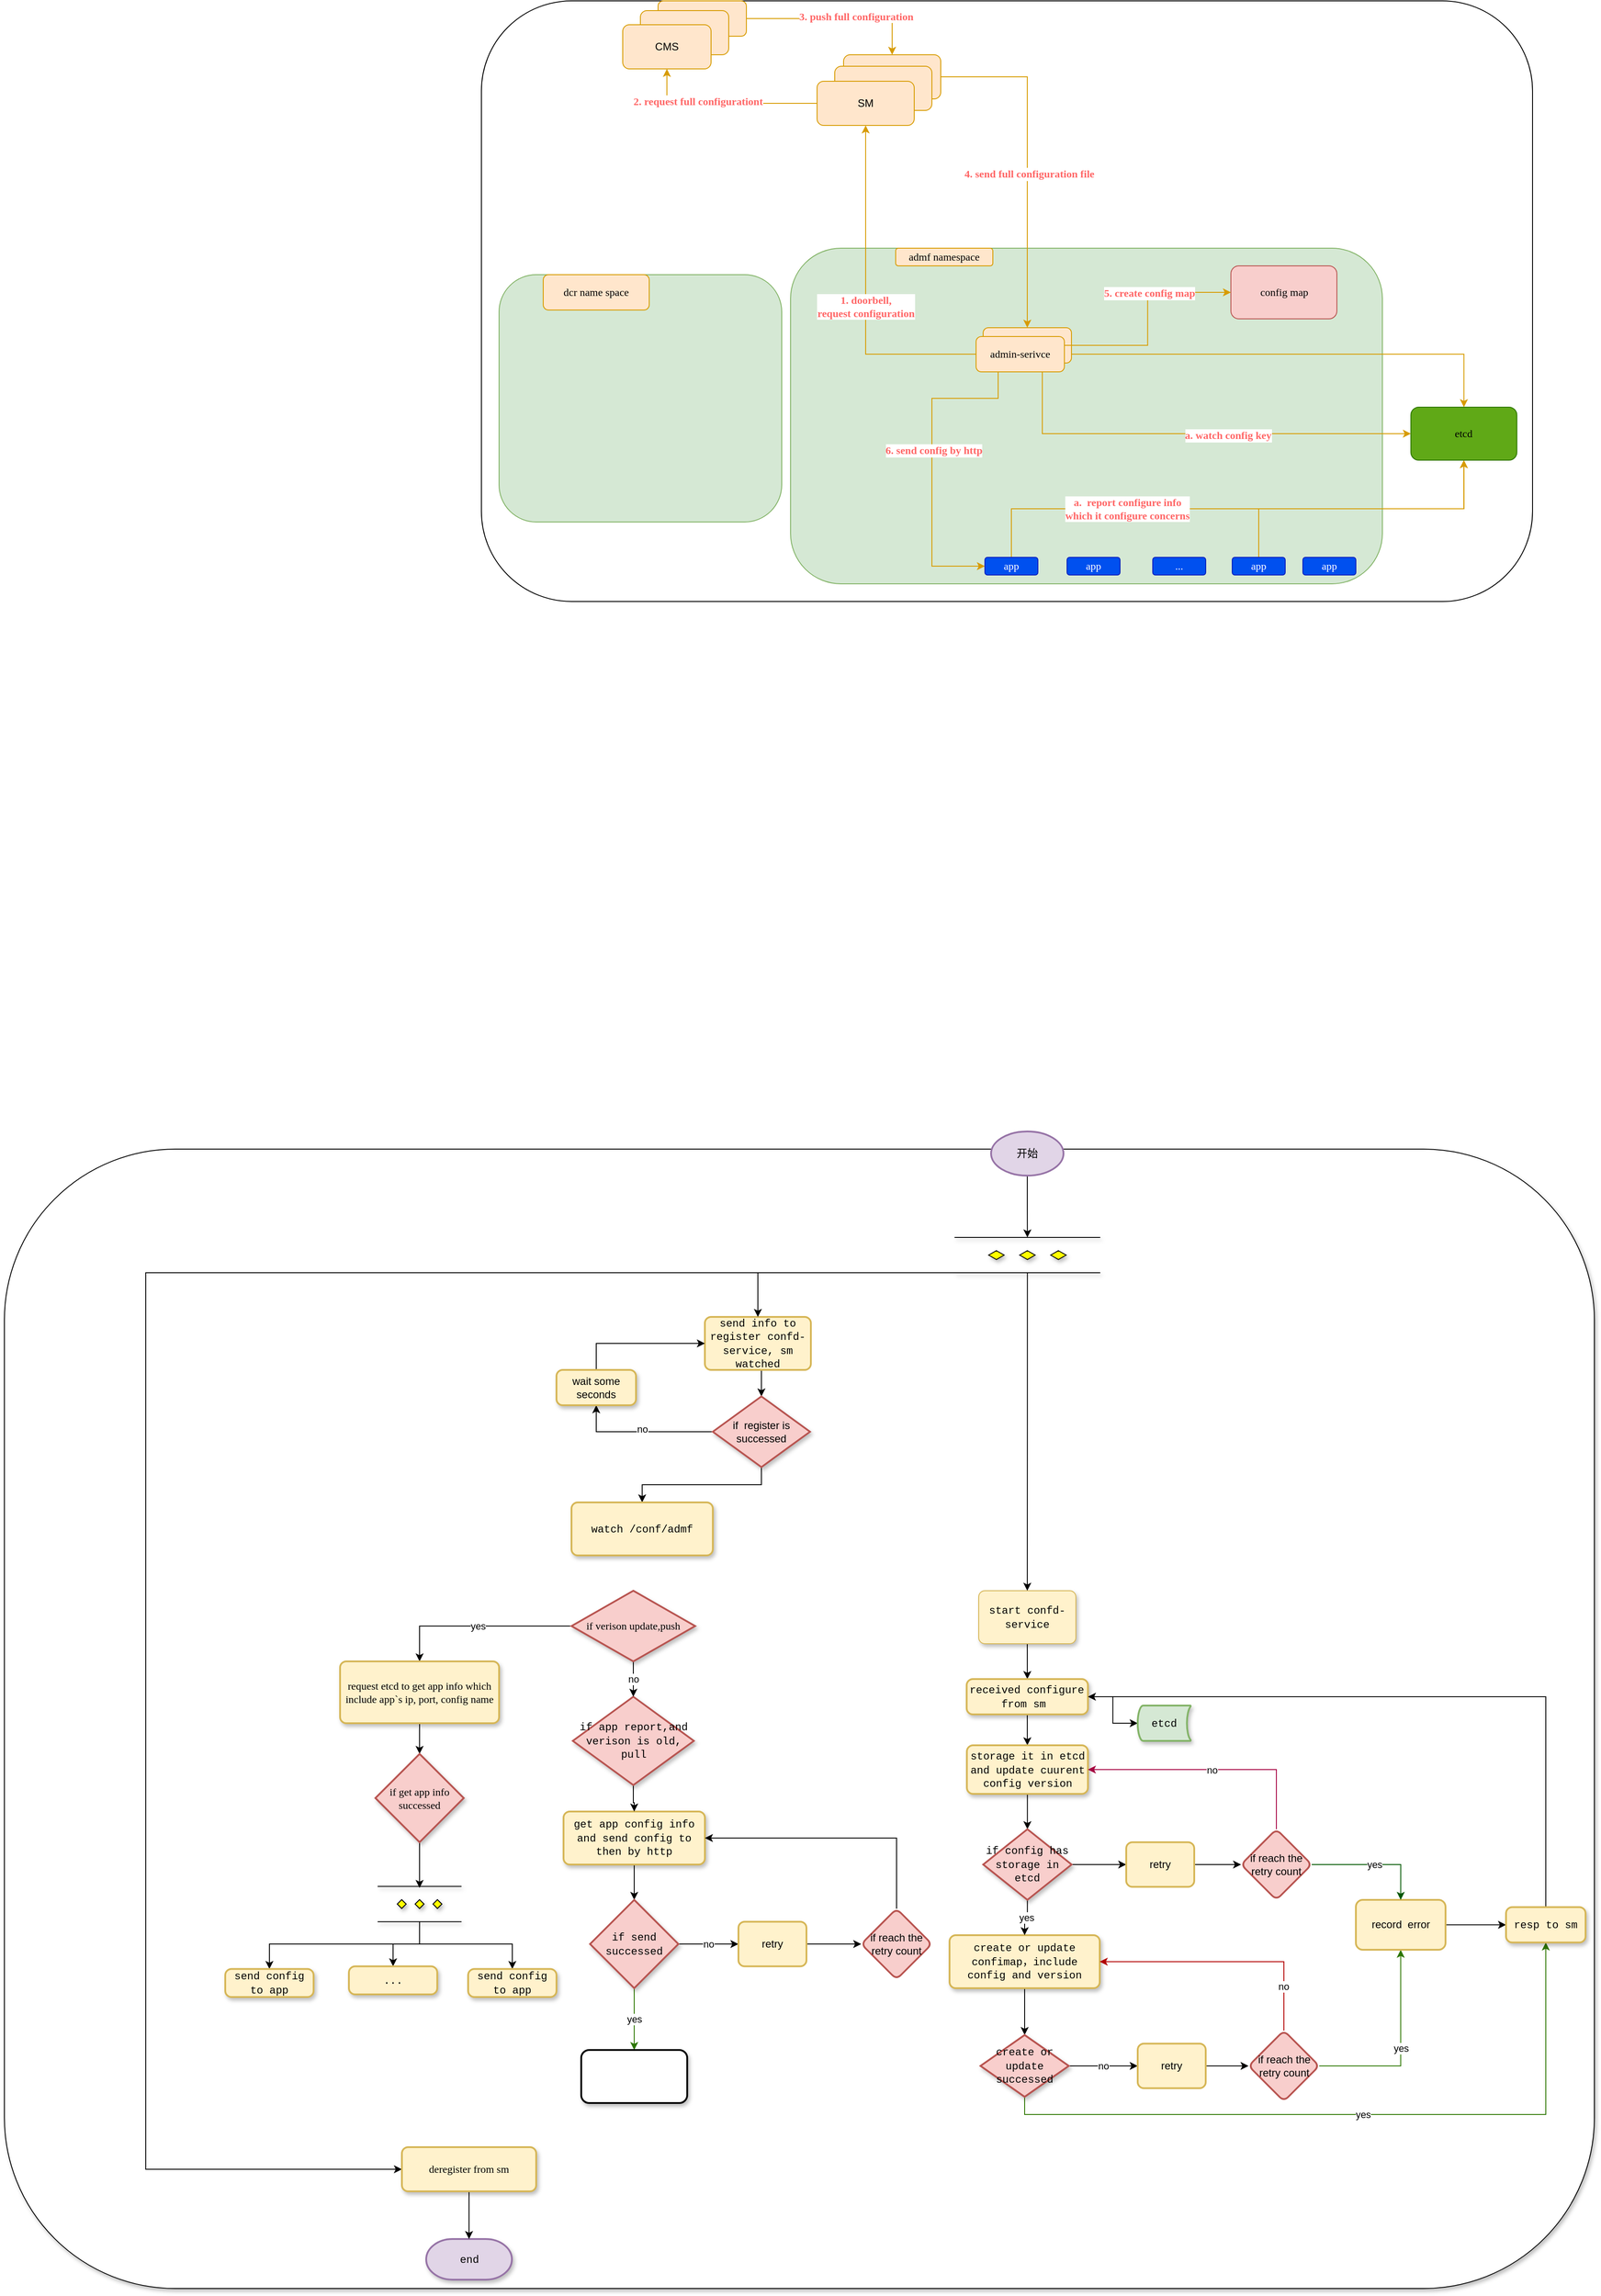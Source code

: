 <mxfile version="13.6.8" type="github">
  <diagram name="Page-1" id="c7558073-3199-34d8-9f00-42111426c3f3">
    <mxGraphModel dx="2248" dy="796" grid="1" gridSize="10" guides="1" tooltips="1" connect="1" arrows="1" fold="1" page="1" pageScale="1" pageWidth="826" pageHeight="1169" background="#ffffff" math="0" shadow="0">
      <root>
        <mxCell id="0" />
        <mxCell id="1" parent="0" />
        <mxCell id="0-pLEKq_0bN04IY5f0WU-118" value="" style="rounded=1;whiteSpace=wrap;html=1;shadow=1;glass=0;sketch=0;strokeWidth=1;gradientColor=none;" vertex="1" parent="1">
          <mxGeometry x="-820" y="1340" width="1800" height="1290" as="geometry" />
        </mxCell>
        <mxCell id="HupRL2JJk7iXibLmgQH6-124" value="" style="rounded=1;whiteSpace=wrap;html=1;fontColor=#000000;" parent="1" vertex="1">
          <mxGeometry x="-280" y="40" width="1190" height="680" as="geometry" />
        </mxCell>
        <mxCell id="HupRL2JJk7iXibLmgQH6-99" value="SM" style="rounded=1;whiteSpace=wrap;html=1;fillColor=#ffe6cc;strokeColor=#d79b00;" parent="1" vertex="1">
          <mxGeometry x="130" y="101" width="110" height="50" as="geometry" />
        </mxCell>
        <mxCell id="HupRL2JJk7iXibLmgQH6-126" style="edgeStyle=orthogonalEdgeStyle;rounded=0;orthogonalLoop=1;jettySize=auto;html=1;exitX=1;exitY=0.5;exitDx=0;exitDy=0;fontColor=#000000;fillColor=#ffe6cc;strokeColor=#d79b00;" parent="1" source="HupRL2JJk7iXibLmgQH6-100" target="HupRL2JJk7iXibLmgQH6-99" edge="1">
          <mxGeometry relative="1" as="geometry" />
        </mxCell>
        <mxCell id="HupRL2JJk7iXibLmgQH6-128" value="&lt;font face=&quot;Lucida Console&quot; color=&quot;#ff6666&quot; style=&quot;font-size: 12px&quot;&gt;&lt;b&gt;3. push full configuration&lt;/b&gt;&lt;/font&gt;" style="edgeLabel;html=1;align=center;verticalAlign=middle;resizable=0;points=[];fontColor=#000000;fontSize=13;" parent="HupRL2JJk7iXibLmgQH6-126" vertex="1" connectable="0">
          <mxGeometry x="0.204" y="3" relative="1" as="geometry">
            <mxPoint as="offset" />
          </mxGeometry>
        </mxCell>
        <mxCell id="HupRL2JJk7iXibLmgQH6-100" value="cms" style="rounded=1;whiteSpace=wrap;html=1;fillColor=#ffe6cc;strokeColor=#d79b00;" parent="1" vertex="1">
          <mxGeometry x="-80" y="40" width="100" height="40" as="geometry" />
        </mxCell>
        <mxCell id="HupRL2JJk7iXibLmgQH6-101" value="" style="rounded=1;whiteSpace=wrap;html=1;fillColor=#ffe6cc;strokeColor=#d79b00;" parent="1" vertex="1">
          <mxGeometry x="-100" y="51" width="100" height="50" as="geometry" />
        </mxCell>
        <mxCell id="HupRL2JJk7iXibLmgQH6-102" value="CMS" style="rounded=1;whiteSpace=wrap;html=1;fillColor=#ffe6cc;strokeColor=#d79b00;" parent="1" vertex="1">
          <mxGeometry x="-120" y="67" width="100" height="50" as="geometry" />
        </mxCell>
        <mxCell id="HupRL2JJk7iXibLmgQH6-103" value="" style="rounded=1;whiteSpace=wrap;html=1;fillColor=#d5e8d4;strokeColor=#82b366;" parent="1" vertex="1">
          <mxGeometry x="70" y="320" width="670" height="380" as="geometry" />
        </mxCell>
        <mxCell id="HupRL2JJk7iXibLmgQH6-104" value="" style="rounded=1;whiteSpace=wrap;html=1;fillColor=#d5e8d4;strokeColor=#82b366;" parent="1" vertex="1">
          <mxGeometry x="-260" y="350" width="320" height="280" as="geometry" />
        </mxCell>
        <mxCell id="HupRL2JJk7iXibLmgQH6-105" value="&lt;font face=&quot;Lucida Console&quot;&gt;dcr name space&lt;/font&gt;" style="rounded=1;whiteSpace=wrap;html=1;fillColor=#ffe6cc;strokeColor=#d79b00;" parent="1" vertex="1">
          <mxGeometry x="-210" y="350" width="120" height="40" as="geometry" />
        </mxCell>
        <mxCell id="HupRL2JJk7iXibLmgQH6-106" value="&lt;font face=&quot;Lucida Console&quot;&gt;admf namespace&lt;/font&gt;" style="rounded=1;whiteSpace=wrap;html=1;fillColor=#ffe6cc;strokeColor=#d79b00;" parent="1" vertex="1">
          <mxGeometry x="189" y="320" width="110" height="20" as="geometry" />
        </mxCell>
        <mxCell id="HupRL2JJk7iXibLmgQH6-137" style="edgeStyle=orthogonalEdgeStyle;rounded=0;orthogonalLoop=1;jettySize=auto;html=1;exitX=1;exitY=0.75;exitDx=0;exitDy=0;fontColor=#000000;fillColor=#ffe6cc;strokeColor=#d79b00;" parent="1" source="HupRL2JJk7iXibLmgQH6-107" target="HupRL2JJk7iXibLmgQH6-121" edge="1">
          <mxGeometry relative="1" as="geometry" />
        </mxCell>
        <mxCell id="HupRL2JJk7iXibLmgQH6-107" value="" style="rounded=1;whiteSpace=wrap;html=1;fillColor=#ffe6cc;strokeColor=#d79b00;" parent="1" vertex="1">
          <mxGeometry x="288.01" y="410" width="100" height="40" as="geometry" />
        </mxCell>
        <mxCell id="HupRL2JJk7iXibLmgQH6-122" style="edgeStyle=orthogonalEdgeStyle;rounded=0;orthogonalLoop=1;jettySize=auto;html=1;exitX=0;exitY=0.5;exitDx=0;exitDy=0;entryX=0.5;entryY=1;entryDx=0;entryDy=0;fontColor=#000000;fillColor=#ffe6cc;strokeColor=#d79b00;" parent="1" source="HupRL2JJk7iXibLmgQH6-109" target="HupRL2JJk7iXibLmgQH6-111" edge="1">
          <mxGeometry relative="1" as="geometry" />
        </mxCell>
        <mxCell id="HupRL2JJk7iXibLmgQH6-123" value="&lt;font face=&quot;Lucida Console&quot; color=&quot;#ff6666&quot; style=&quot;font-size: 12px&quot;&gt;&lt;b&gt;1. doorbell, &lt;br&gt;request configuration&lt;/b&gt;&lt;/font&gt;" style="edgeLabel;html=1;align=center;verticalAlign=middle;resizable=0;points=[];fontColor=#000000;" parent="HupRL2JJk7iXibLmgQH6-122" vertex="1" connectable="0">
          <mxGeometry x="-0.105" y="-7" relative="1" as="geometry">
            <mxPoint x="-7" y="-7" as="offset" />
          </mxGeometry>
        </mxCell>
        <mxCell id="HupRL2JJk7iXibLmgQH6-141" style="edgeStyle=orthogonalEdgeStyle;rounded=0;orthogonalLoop=1;jettySize=auto;html=1;exitX=0.25;exitY=1;exitDx=0;exitDy=0;entryX=0;entryY=0.5;entryDx=0;entryDy=0;fontColor=#000000;fillColor=#ffe6cc;strokeColor=#d79b00;" parent="1" source="HupRL2JJk7iXibLmgQH6-109" target="HupRL2JJk7iXibLmgQH6-113" edge="1">
          <mxGeometry relative="1" as="geometry">
            <Array as="points">
              <mxPoint x="305" y="490" />
              <mxPoint x="230" y="490" />
              <mxPoint x="230" y="680" />
            </Array>
          </mxGeometry>
        </mxCell>
        <mxCell id="HupRL2JJk7iXibLmgQH6-142" value="&lt;font color=&quot;#ff6666&quot; face=&quot;Lucida Console&quot; style=&quot;font-size: 12px&quot;&gt;&lt;b&gt;6. send config by http&lt;/b&gt;&lt;/font&gt;" style="edgeLabel;html=1;align=center;verticalAlign=middle;resizable=0;points=[];fontColor=#000000;" parent="HupRL2JJk7iXibLmgQH6-141" vertex="1" connectable="0">
          <mxGeometry x="-0.077" y="2" relative="1" as="geometry">
            <mxPoint as="offset" />
          </mxGeometry>
        </mxCell>
        <mxCell id="HupRL2JJk7iXibLmgQH6-143" style="edgeStyle=orthogonalEdgeStyle;rounded=0;orthogonalLoop=1;jettySize=auto;html=1;exitX=0.75;exitY=1;exitDx=0;exitDy=0;entryX=0;entryY=0.5;entryDx=0;entryDy=0;fontColor=#000000;fillColor=#ffe6cc;strokeColor=#d79b00;" parent="1" source="HupRL2JJk7iXibLmgQH6-109" target="HupRL2JJk7iXibLmgQH6-121" edge="1">
          <mxGeometry relative="1" as="geometry" />
        </mxCell>
        <mxCell id="HupRL2JJk7iXibLmgQH6-144" value="&lt;span style=&quot;color: rgb(255 , 102 , 102) ; font-family: &amp;#34;lucida console&amp;#34;&quot;&gt;&lt;b&gt;&lt;font style=&quot;font-size: 12px&quot;&gt;a. watch config key&lt;/font&gt;&lt;/b&gt;&lt;/span&gt;" style="edgeLabel;html=1;align=center;verticalAlign=middle;resizable=0;points=[];fontColor=#000000;" parent="HupRL2JJk7iXibLmgQH6-143" vertex="1" connectable="0">
          <mxGeometry x="0.148" y="-2" relative="1" as="geometry">
            <mxPoint as="offset" />
          </mxGeometry>
        </mxCell>
        <mxCell id="HupRL2JJk7iXibLmgQH6-109" value="&lt;font face=&quot;Lucida Console&quot;&gt;admin-serivce&lt;/font&gt;" style="rounded=1;whiteSpace=wrap;html=1;fillColor=#ffe6cc;strokeColor=#d79b00;" parent="1" vertex="1">
          <mxGeometry x="280" y="420" width="100" height="40" as="geometry" />
        </mxCell>
        <mxCell id="HupRL2JJk7iXibLmgQH6-110" value="SM" style="rounded=1;whiteSpace=wrap;html=1;fillColor=#ffe6cc;strokeColor=#d79b00;" parent="1" vertex="1">
          <mxGeometry x="120" y="114" width="110" height="50" as="geometry" />
        </mxCell>
        <mxCell id="HupRL2JJk7iXibLmgQH6-125" style="edgeStyle=orthogonalEdgeStyle;rounded=0;orthogonalLoop=1;jettySize=auto;html=1;exitX=0;exitY=0.5;exitDx=0;exitDy=0;fontColor=#000000;fillColor=#ffe6cc;strokeColor=#d79b00;" parent="1" source="HupRL2JJk7iXibLmgQH6-111" target="HupRL2JJk7iXibLmgQH6-102" edge="1">
          <mxGeometry relative="1" as="geometry" />
        </mxCell>
        <mxCell id="HupRL2JJk7iXibLmgQH6-127" value="&lt;font face=&quot;Lucida Console&quot; color=&quot;#ff6666&quot; style=&quot;font-size: 12px&quot;&gt;&lt;b&gt;2. request full configurationt&lt;/b&gt;&lt;/font&gt;" style="edgeLabel;html=1;align=center;verticalAlign=middle;resizable=0;points=[];fontColor=#000000;" parent="HupRL2JJk7iXibLmgQH6-125" vertex="1" connectable="0">
          <mxGeometry x="0.292" y="-2" relative="1" as="geometry">
            <mxPoint as="offset" />
          </mxGeometry>
        </mxCell>
        <mxCell id="HupRL2JJk7iXibLmgQH6-111" value="SM" style="rounded=1;whiteSpace=wrap;html=1;fillColor=#ffe6cc;strokeColor=#d79b00;" parent="1" vertex="1">
          <mxGeometry x="100" y="131" width="110" height="50" as="geometry" />
        </mxCell>
        <mxCell id="HupRL2JJk7iXibLmgQH6-112" value="&lt;font face=&quot;Lucida Console&quot;&gt;config map&lt;/font&gt;" style="rounded=1;whiteSpace=wrap;html=1;fillColor=#f8cecc;strokeColor=#b85450;" parent="1" vertex="1">
          <mxGeometry x="568.5" y="340" width="120" height="60" as="geometry" />
        </mxCell>
        <mxCell id="HupRL2JJk7iXibLmgQH6-131" style="edgeStyle=orthogonalEdgeStyle;rounded=0;orthogonalLoop=1;jettySize=auto;html=1;exitX=0.5;exitY=0;exitDx=0;exitDy=0;entryX=0.5;entryY=1;entryDx=0;entryDy=0;fontColor=#000000;fillColor=#ffe6cc;strokeColor=#d79b00;" parent="1" source="HupRL2JJk7iXibLmgQH6-113" target="HupRL2JJk7iXibLmgQH6-121" edge="1">
          <mxGeometry relative="1" as="geometry" />
        </mxCell>
        <mxCell id="HupRL2JJk7iXibLmgQH6-132" value="&lt;font face=&quot;Lucida Console&quot; color=&quot;#ff6666&quot; style=&quot;font-size: 12px&quot;&gt;&lt;b&gt;a.&amp;nbsp; report configure info &lt;br&gt;which it configure concerns&lt;/b&gt;&lt;/font&gt;" style="edgeLabel;html=1;align=center;verticalAlign=middle;resizable=0;points=[];fontColor=#000000;" parent="HupRL2JJk7iXibLmgQH6-131" vertex="1" connectable="0">
          <mxGeometry x="-0.515" y="-35" relative="1" as="geometry">
            <mxPoint x="35" y="-35" as="offset" />
          </mxGeometry>
        </mxCell>
        <mxCell id="HupRL2JJk7iXibLmgQH6-113" value="&lt;font face=&quot;Lucida Console&quot;&gt;app&lt;/font&gt;" style="rounded=1;whiteSpace=wrap;html=1;fillColor=#0050ef;strokeColor=#001DBC;fontColor=#ffffff;" parent="1" vertex="1">
          <mxGeometry x="290" y="670" width="60" height="20" as="geometry" />
        </mxCell>
        <mxCell id="HupRL2JJk7iXibLmgQH6-114" value="&lt;font face=&quot;Lucida Console&quot;&gt;app&lt;/font&gt;" style="rounded=1;whiteSpace=wrap;html=1;fillColor=#0050ef;strokeColor=#001DBC;fontColor=#ffffff;" parent="1" vertex="1">
          <mxGeometry x="383" y="670" width="60" height="20" as="geometry" />
        </mxCell>
        <mxCell id="HupRL2JJk7iXibLmgQH6-133" style="edgeStyle=orthogonalEdgeStyle;rounded=0;orthogonalLoop=1;jettySize=auto;html=1;exitX=0.5;exitY=0;exitDx=0;exitDy=0;entryX=0.5;entryY=1;entryDx=0;entryDy=0;fontColor=#000000;fillColor=#ffe6cc;strokeColor=#d79b00;" parent="1" source="HupRL2JJk7iXibLmgQH6-115" target="HupRL2JJk7iXibLmgQH6-121" edge="1">
          <mxGeometry relative="1" as="geometry" />
        </mxCell>
        <mxCell id="HupRL2JJk7iXibLmgQH6-115" value="&lt;font face=&quot;Lucida Console&quot;&gt;app&lt;/font&gt;" style="rounded=1;whiteSpace=wrap;html=1;fillColor=#0050ef;strokeColor=#001DBC;fontColor=#ffffff;" parent="1" vertex="1">
          <mxGeometry x="570" y="670" width="60" height="20" as="geometry" />
        </mxCell>
        <mxCell id="HupRL2JJk7iXibLmgQH6-116" value="&lt;font face=&quot;Lucida Console&quot;&gt;app&lt;/font&gt;" style="rounded=1;whiteSpace=wrap;html=1;fillColor=#0050ef;strokeColor=#001DBC;fontColor=#ffffff;" parent="1" vertex="1">
          <mxGeometry x="650" y="670" width="60" height="20" as="geometry" />
        </mxCell>
        <mxCell id="HupRL2JJk7iXibLmgQH6-118" value="&lt;font face=&quot;Lucida Console&quot;&gt;...&lt;/font&gt;" style="rounded=1;whiteSpace=wrap;html=1;fillColor=#0050ef;strokeColor=#001DBC;fontColor=#ffffff;" parent="1" vertex="1">
          <mxGeometry x="480" y="670" width="60" height="20" as="geometry" />
        </mxCell>
        <mxCell id="HupRL2JJk7iXibLmgQH6-121" value="&lt;font face=&quot;Lucida Console&quot;&gt;etcd&lt;/font&gt;" style="rounded=1;whiteSpace=wrap;html=1;fillColor=#60a917;strokeColor=#2D7600;" parent="1" vertex="1">
          <mxGeometry x="772.25" y="500" width="120" height="60" as="geometry" />
        </mxCell>
        <mxCell id="HupRL2JJk7iXibLmgQH6-129" style="edgeStyle=orthogonalEdgeStyle;rounded=0;orthogonalLoop=1;jettySize=auto;html=1;exitX=1;exitY=0.5;exitDx=0;exitDy=0;fontColor=#000000;fillColor=#ffe6cc;strokeColor=#d79b00;entryX=0.5;entryY=0;entryDx=0;entryDy=0;" parent="1" source="HupRL2JJk7iXibLmgQH6-99" target="HupRL2JJk7iXibLmgQH6-107" edge="1">
          <mxGeometry relative="1" as="geometry" />
        </mxCell>
        <mxCell id="HupRL2JJk7iXibLmgQH6-130" value="&lt;font face=&quot;Lucida Console&quot; color=&quot;#ff6666&quot; style=&quot;font-size: 12px&quot;&gt;&lt;b&gt;4. send full configuration file&lt;/b&gt;&lt;/font&gt;" style="edgeLabel;html=1;align=center;verticalAlign=middle;resizable=0;points=[];fontColor=#000000;" parent="HupRL2JJk7iXibLmgQH6-129" vertex="1" connectable="0">
          <mxGeometry x="-0.248" y="-64" relative="1" as="geometry">
            <mxPoint x="66" y="64" as="offset" />
          </mxGeometry>
        </mxCell>
        <mxCell id="HupRL2JJk7iXibLmgQH6-139" style="edgeStyle=orthogonalEdgeStyle;rounded=0;orthogonalLoop=1;jettySize=auto;html=1;exitX=1;exitY=0.25;exitDx=0;exitDy=0;entryX=0;entryY=0.5;entryDx=0;entryDy=0;fontColor=#000000;fillColor=#ffe6cc;strokeColor=#d79b00;" parent="1" source="HupRL2JJk7iXibLmgQH6-109" target="HupRL2JJk7iXibLmgQH6-112" edge="1">
          <mxGeometry relative="1" as="geometry">
            <Array as="points" />
          </mxGeometry>
        </mxCell>
        <mxCell id="HupRL2JJk7iXibLmgQH6-140" value="&lt;font color=&quot;#ff6666&quot; face=&quot;Lucida Console&quot; style=&quot;font-size: 12px&quot;&gt;&lt;b&gt;5. create config map&lt;/b&gt;&lt;/font&gt;" style="edgeLabel;html=1;align=center;verticalAlign=middle;resizable=0;points=[];fontColor=#000000;" parent="HupRL2JJk7iXibLmgQH6-139" vertex="1" connectable="0">
          <mxGeometry x="0.254" y="-1" relative="1" as="geometry">
            <mxPoint as="offset" />
          </mxGeometry>
        </mxCell>
        <mxCell id="0-pLEKq_0bN04IY5f0WU-156" style="edgeStyle=orthogonalEdgeStyle;rounded=0;orthogonalLoop=1;jettySize=auto;html=1;exitX=0.5;exitY=1;exitDx=0;exitDy=0;exitPerimeter=0;entryX=0.5;entryY=0;entryDx=0;entryDy=0;entryPerimeter=0;" edge="1" parent="1" source="0-pLEKq_0bN04IY5f0WU-30" target="0-pLEKq_0bN04IY5f0WU-39">
          <mxGeometry relative="1" as="geometry" />
        </mxCell>
        <mxCell id="0-pLEKq_0bN04IY5f0WU-30" value="开始" style="strokeWidth=2;html=1;shape=mxgraph.flowchart.start_1;whiteSpace=wrap;fillColor=#e1d5e7;strokeColor=#9673a6;" vertex="1" parent="1">
          <mxGeometry x="297" y="1320" width="82" height="50" as="geometry" />
        </mxCell>
        <mxCell id="0-pLEKq_0bN04IY5f0WU-43" style="edgeStyle=orthogonalEdgeStyle;rounded=0;orthogonalLoop=1;jettySize=auto;html=1;exitX=0.5;exitY=1;exitDx=0;exitDy=0;entryX=0.5;entryY=0;entryDx=0;entryDy=0;entryPerimeter=0;" edge="1" parent="1" source="0-pLEKq_0bN04IY5f0WU-31" target="0-pLEKq_0bN04IY5f0WU-42">
          <mxGeometry relative="1" as="geometry" />
        </mxCell>
        <mxCell id="0-pLEKq_0bN04IY5f0WU-31" value="&lt;font face=&quot;Courier New&quot;&gt;send info to register confd-service, sm watched&lt;/font&gt;" style="rounded=1;whiteSpace=wrap;html=1;absoluteArcSize=1;arcSize=14;strokeWidth=2;fillColor=#fff2cc;strokeColor=#d6b656;" vertex="1" parent="1">
          <mxGeometry x="-27" y="1530" width="120" height="60" as="geometry" />
        </mxCell>
        <mxCell id="0-pLEKq_0bN04IY5f0WU-53" value="" style="edgeStyle=orthogonalEdgeStyle;rounded=0;orthogonalLoop=1;jettySize=auto;html=1;" edge="1" parent="1" source="0-pLEKq_0bN04IY5f0WU-35" target="0-pLEKq_0bN04IY5f0WU-52">
          <mxGeometry relative="1" as="geometry" />
        </mxCell>
        <mxCell id="0-pLEKq_0bN04IY5f0WU-35" value="&lt;font face=&quot;Courier New&quot;&gt;start confd-service&lt;/font&gt;" style="rounded=1;whiteSpace=wrap;html=1;absoluteArcSize=1;arcSize=14;strokeWidth=1;fillColor=#fff2cc;strokeColor=#d6b656;glass=0;shadow=1;sketch=0;" vertex="1" parent="1">
          <mxGeometry x="283" y="1840" width="110" height="60" as="geometry" />
        </mxCell>
        <mxCell id="0-pLEKq_0bN04IY5f0WU-46" style="edgeStyle=orthogonalEdgeStyle;rounded=0;orthogonalLoop=1;jettySize=auto;html=1;exitX=0.5;exitY=1;exitDx=0;exitDy=0;exitPerimeter=0;" edge="1" parent="1" source="0-pLEKq_0bN04IY5f0WU-39" target="0-pLEKq_0bN04IY5f0WU-35">
          <mxGeometry relative="1" as="geometry" />
        </mxCell>
        <mxCell id="0-pLEKq_0bN04IY5f0WU-154" style="edgeStyle=orthogonalEdgeStyle;rounded=0;orthogonalLoop=1;jettySize=auto;html=1;exitX=0.5;exitY=1;exitDx=0;exitDy=0;exitPerimeter=0;entryX=0.5;entryY=0;entryDx=0;entryDy=0;" edge="1" parent="1" source="0-pLEKq_0bN04IY5f0WU-39" target="0-pLEKq_0bN04IY5f0WU-31">
          <mxGeometry relative="1" as="geometry">
            <Array as="points">
              <mxPoint x="33" y="1480" />
            </Array>
          </mxGeometry>
        </mxCell>
        <mxCell id="0-pLEKq_0bN04IY5f0WU-161" style="edgeStyle=orthogonalEdgeStyle;rounded=0;orthogonalLoop=1;jettySize=auto;html=1;exitX=0.5;exitY=1;exitDx=0;exitDy=0;exitPerimeter=0;entryX=0;entryY=0.5;entryDx=0;entryDy=0;" edge="1" parent="1" source="0-pLEKq_0bN04IY5f0WU-39" target="0-pLEKq_0bN04IY5f0WU-157">
          <mxGeometry relative="1" as="geometry">
            <Array as="points">
              <mxPoint x="-660" y="1480" />
              <mxPoint x="-660" y="2495" />
            </Array>
          </mxGeometry>
        </mxCell>
        <mxCell id="0-pLEKq_0bN04IY5f0WU-39" value="" style="verticalLabelPosition=bottom;verticalAlign=top;html=1;shape=mxgraph.flowchart.parallel_mode;pointerEvents=1;rounded=1;shadow=1;glass=0;sketch=0;strokeWidth=1;gradientColor=none;" vertex="1" parent="1">
          <mxGeometry x="255.63" y="1440" width="165" height="40" as="geometry" />
        </mxCell>
        <mxCell id="0-pLEKq_0bN04IY5f0WU-111" style="edgeStyle=orthogonalEdgeStyle;rounded=0;orthogonalLoop=1;jettySize=auto;html=1;exitX=0;exitY=0.5;exitDx=0;exitDy=0;exitPerimeter=0;entryX=0.5;entryY=1;entryDx=0;entryDy=0;" edge="1" parent="1" source="0-pLEKq_0bN04IY5f0WU-42" target="0-pLEKq_0bN04IY5f0WU-110">
          <mxGeometry relative="1" as="geometry" />
        </mxCell>
        <mxCell id="0-pLEKq_0bN04IY5f0WU-112" value="no" style="edgeLabel;html=1;align=center;verticalAlign=middle;resizable=0;points=[];" vertex="1" connectable="0" parent="0-pLEKq_0bN04IY5f0WU-111">
          <mxGeometry x="-0.006" y="-3" relative="1" as="geometry">
            <mxPoint as="offset" />
          </mxGeometry>
        </mxCell>
        <mxCell id="0-pLEKq_0bN04IY5f0WU-155" style="edgeStyle=orthogonalEdgeStyle;rounded=0;orthogonalLoop=1;jettySize=auto;html=1;exitX=0.5;exitY=1;exitDx=0;exitDy=0;exitPerimeter=0;" edge="1" parent="1" source="0-pLEKq_0bN04IY5f0WU-42" target="0-pLEKq_0bN04IY5f0WU-143">
          <mxGeometry relative="1" as="geometry" />
        </mxCell>
        <mxCell id="0-pLEKq_0bN04IY5f0WU-42" value="if&amp;nbsp; register is successed" style="strokeWidth=2;html=1;shape=mxgraph.flowchart.decision;whiteSpace=wrap;rounded=1;shadow=1;glass=0;sketch=0;fillColor=#f8cecc;strokeColor=#b85450;" vertex="1" parent="1">
          <mxGeometry x="-18" y="1620" width="110" height="80" as="geometry" />
        </mxCell>
        <mxCell id="0-pLEKq_0bN04IY5f0WU-56" style="edgeStyle=orthogonalEdgeStyle;rounded=0;orthogonalLoop=1;jettySize=auto;html=1;exitX=1;exitY=0.5;exitDx=0;exitDy=0;entryX=0;entryY=0.5;entryDx=0;entryDy=0;entryPerimeter=0;" edge="1" parent="1" source="0-pLEKq_0bN04IY5f0WU-52" target="0-pLEKq_0bN04IY5f0WU-55">
          <mxGeometry relative="1" as="geometry" />
        </mxCell>
        <mxCell id="0-pLEKq_0bN04IY5f0WU-120" style="edgeStyle=orthogonalEdgeStyle;rounded=0;orthogonalLoop=1;jettySize=auto;html=1;exitX=0.5;exitY=1;exitDx=0;exitDy=0;" edge="1" parent="1" source="0-pLEKq_0bN04IY5f0WU-52" target="0-pLEKq_0bN04IY5f0WU-87">
          <mxGeometry relative="1" as="geometry" />
        </mxCell>
        <mxCell id="0-pLEKq_0bN04IY5f0WU-52" value="&lt;font face=&quot;Courier New&quot;&gt;received configure from sm&amp;nbsp;&lt;/font&gt;" style="rounded=1;whiteSpace=wrap;html=1;absoluteArcSize=1;arcSize=14;strokeWidth=2;shadow=1;glass=0;sketch=0;fillColor=#fff2cc;strokeColor=#d6b656;" vertex="1" parent="1">
          <mxGeometry x="269.38" y="1940" width="137.25" height="40" as="geometry" />
        </mxCell>
        <mxCell id="0-pLEKq_0bN04IY5f0WU-114" style="edgeStyle=orthogonalEdgeStyle;rounded=0;orthogonalLoop=1;jettySize=auto;html=1;exitX=0.5;exitY=1;exitDx=0;exitDy=0;" edge="1" parent="1" source="0-pLEKq_0bN04IY5f0WU-54" target="0-pLEKq_0bN04IY5f0WU-60">
          <mxGeometry relative="1" as="geometry" />
        </mxCell>
        <mxCell id="0-pLEKq_0bN04IY5f0WU-54" value="&lt;font face=&quot;Courier New&quot;&gt;create or update confimap，include config and version&lt;br&gt;&lt;/font&gt;" style="rounded=1;whiteSpace=wrap;html=1;absoluteArcSize=1;arcSize=14;strokeWidth=2;shadow=1;glass=0;sketch=0;fillColor=#fff2cc;strokeColor=#d6b656;" vertex="1" parent="1">
          <mxGeometry x="250" y="2230" width="170" height="60" as="geometry" />
        </mxCell>
        <mxCell id="0-pLEKq_0bN04IY5f0WU-55" value="&lt;font face=&quot;Courier New&quot;&gt;etcd&lt;/font&gt;" style="strokeWidth=2;html=1;shape=mxgraph.flowchart.stored_data;whiteSpace=wrap;rounded=1;shadow=1;glass=0;sketch=0;fillColor=#d5e8d4;strokeColor=#82b366;" vertex="1" parent="1">
          <mxGeometry x="463" y="1970" width="60" height="40" as="geometry" />
        </mxCell>
        <mxCell id="0-pLEKq_0bN04IY5f0WU-93" value="yes" style="edgeStyle=orthogonalEdgeStyle;rounded=0;orthogonalLoop=1;jettySize=auto;html=1;exitX=0.5;exitY=1;exitDx=0;exitDy=0;exitPerimeter=0;entryX=0.5;entryY=1;entryDx=0;entryDy=0;fillColor=#60a917;strokeColor=#2D7600;" edge="1" parent="1" source="0-pLEKq_0bN04IY5f0WU-60" target="0-pLEKq_0bN04IY5f0WU-103">
          <mxGeometry relative="1" as="geometry">
            <mxPoint x="334.28" y="2470" as="targetPoint" />
          </mxGeometry>
        </mxCell>
        <mxCell id="0-pLEKq_0bN04IY5f0WU-124" value="no" style="edgeStyle=orthogonalEdgeStyle;rounded=0;orthogonalLoop=1;jettySize=auto;html=1;exitX=1;exitY=0.5;exitDx=0;exitDy=0;exitPerimeter=0;entryX=0;entryY=0.5;entryDx=0;entryDy=0;" edge="1" parent="1" source="0-pLEKq_0bN04IY5f0WU-60" target="0-pLEKq_0bN04IY5f0WU-95">
          <mxGeometry relative="1" as="geometry" />
        </mxCell>
        <mxCell id="0-pLEKq_0bN04IY5f0WU-60" value="&lt;font face=&quot;Courier New&quot;&gt;create or update successed&lt;/font&gt;" style="strokeWidth=2;html=1;shape=mxgraph.flowchart.decision;whiteSpace=wrap;rounded=1;shadow=1;glass=0;sketch=0;fillColor=#f8cecc;strokeColor=#b85450;" vertex="1" parent="1">
          <mxGeometry x="285" y="2343" width="100" height="70" as="geometry" />
        </mxCell>
        <mxCell id="0-pLEKq_0bN04IY5f0WU-64" value="&lt;font face=&quot;Courier New&quot;&gt;end&lt;/font&gt;" style="strokeWidth=2;html=1;shape=mxgraph.flowchart.terminator;whiteSpace=wrap;rounded=1;shadow=1;glass=0;sketch=0;fillColor=#e1d5e7;strokeColor=#9673a6;" vertex="1" parent="1">
          <mxGeometry x="-342.5" y="2574" width="97" height="46" as="geometry" />
        </mxCell>
        <mxCell id="0-pLEKq_0bN04IY5f0WU-83" style="edgeStyle=orthogonalEdgeStyle;rounded=0;orthogonalLoop=1;jettySize=auto;html=1;exitX=0.5;exitY=1;exitDx=0;exitDy=0;" edge="1" parent="1" source="0-pLEKq_0bN04IY5f0WU-70" target="0-pLEKq_0bN04IY5f0WU-82">
          <mxGeometry relative="1" as="geometry" />
        </mxCell>
        <mxCell id="0-pLEKq_0bN04IY5f0WU-70" value="&lt;font face=&quot;Courier New&quot;&gt;get app config info and send config to then by http&lt;/font&gt;" style="rounded=1;whiteSpace=wrap;html=1;absoluteArcSize=1;arcSize=14;strokeWidth=2;shadow=1;glass=0;sketch=0;fillColor=#fff2cc;strokeColor=#d6b656;" vertex="1" parent="1">
          <mxGeometry x="-187" y="2090" width="160" height="60" as="geometry" />
        </mxCell>
        <mxCell id="0-pLEKq_0bN04IY5f0WU-149" style="edgeStyle=orthogonalEdgeStyle;rounded=0;orthogonalLoop=1;jettySize=auto;html=1;exitX=0.5;exitY=1;exitDx=0;exitDy=0;exitPerimeter=0;" edge="1" parent="1" source="0-pLEKq_0bN04IY5f0WU-75" target="0-pLEKq_0bN04IY5f0WU-70">
          <mxGeometry relative="1" as="geometry" />
        </mxCell>
        <mxCell id="0-pLEKq_0bN04IY5f0WU-75" value="&lt;font face=&quot;Courier New&quot;&gt;if app report,and verison is old, pull&lt;/font&gt;" style="strokeWidth=2;html=1;shape=mxgraph.flowchart.decision;whiteSpace=wrap;rounded=1;shadow=1;glass=0;sketch=0;fillColor=#f8cecc;strokeColor=#b85450;" vertex="1" parent="1">
          <mxGeometry x="-176.5" y="1960" width="137" height="100" as="geometry" />
        </mxCell>
        <mxCell id="0-pLEKq_0bN04IY5f0WU-117" value="yes" style="edgeStyle=orthogonalEdgeStyle;rounded=0;orthogonalLoop=1;jettySize=auto;html=1;fillColor=#60a917;strokeColor=#2D7600;" edge="1" parent="1" source="0-pLEKq_0bN04IY5f0WU-82" target="0-pLEKq_0bN04IY5f0WU-116">
          <mxGeometry relative="1" as="geometry" />
        </mxCell>
        <mxCell id="0-pLEKq_0bN04IY5f0WU-137" value="no" style="edgeStyle=orthogonalEdgeStyle;rounded=0;orthogonalLoop=1;jettySize=auto;html=1;exitX=1;exitY=0.5;exitDx=0;exitDy=0;exitPerimeter=0;entryX=0;entryY=0.5;entryDx=0;entryDy=0;" edge="1" parent="1" source="0-pLEKq_0bN04IY5f0WU-82" target="0-pLEKq_0bN04IY5f0WU-135">
          <mxGeometry relative="1" as="geometry" />
        </mxCell>
        <mxCell id="0-pLEKq_0bN04IY5f0WU-82" value="&lt;font face=&quot;Courier New&quot;&gt;if send successed&lt;/font&gt;" style="strokeWidth=2;html=1;shape=mxgraph.flowchart.decision;whiteSpace=wrap;rounded=1;shadow=1;glass=0;sketch=0;fillColor=#f8cecc;strokeColor=#b85450;" vertex="1" parent="1">
          <mxGeometry x="-157" y="2190" width="100" height="100" as="geometry" />
        </mxCell>
        <mxCell id="0-pLEKq_0bN04IY5f0WU-91" value="yes" style="edgeStyle=orthogonalEdgeStyle;rounded=0;orthogonalLoop=1;jettySize=auto;html=1;exitX=0.5;exitY=1;exitDx=0;exitDy=0;entryX=0.5;entryY=0;entryDx=0;entryDy=0;" edge="1" parent="1" source="0-pLEKq_0bN04IY5f0WU-67" target="0-pLEKq_0bN04IY5f0WU-54">
          <mxGeometry relative="1" as="geometry" />
        </mxCell>
        <mxCell id="0-pLEKq_0bN04IY5f0WU-121" style="edgeStyle=orthogonalEdgeStyle;rounded=0;orthogonalLoop=1;jettySize=auto;html=1;exitX=0.5;exitY=1;exitDx=0;exitDy=0;entryX=0.5;entryY=0;entryDx=0;entryDy=0;entryPerimeter=0;" edge="1" parent="1" source="0-pLEKq_0bN04IY5f0WU-87" target="0-pLEKq_0bN04IY5f0WU-67">
          <mxGeometry relative="1" as="geometry" />
        </mxCell>
        <mxCell id="0-pLEKq_0bN04IY5f0WU-87" value="&lt;font face=&quot;Courier New&quot;&gt;storage it in etcd and update cuurent config version&lt;/font&gt;" style="rounded=1;whiteSpace=wrap;html=1;absoluteArcSize=1;arcSize=14;strokeWidth=2;shadow=1;glass=0;sketch=0;fillColor=#fff2cc;strokeColor=#d6b656;" vertex="1" parent="1">
          <mxGeometry x="269.63" y="2015" width="137" height="55" as="geometry" />
        </mxCell>
        <mxCell id="0-pLEKq_0bN04IY5f0WU-97" value="" style="edgeStyle=orthogonalEdgeStyle;rounded=0;orthogonalLoop=1;jettySize=auto;html=1;" edge="1" parent="1" source="0-pLEKq_0bN04IY5f0WU-95" target="0-pLEKq_0bN04IY5f0WU-96">
          <mxGeometry relative="1" as="geometry" />
        </mxCell>
        <mxCell id="0-pLEKq_0bN04IY5f0WU-95" value="retry" style="rounded=1;whiteSpace=wrap;html=1;absoluteArcSize=1;arcSize=14;strokeWidth=2;fillColor=#fff2cc;strokeColor=#d6b656;" vertex="1" parent="1">
          <mxGeometry x="463" y="2352.75" width="77" height="50.5" as="geometry" />
        </mxCell>
        <mxCell id="0-pLEKq_0bN04IY5f0WU-98" style="edgeStyle=orthogonalEdgeStyle;rounded=0;orthogonalLoop=1;jettySize=auto;html=1;exitX=0.5;exitY=0;exitDx=0;exitDy=0;entryX=1;entryY=0.5;entryDx=0;entryDy=0;fillColor=#e51400;strokeColor=#B20000;" edge="1" parent="1" source="0-pLEKq_0bN04IY5f0WU-96" target="0-pLEKq_0bN04IY5f0WU-54">
          <mxGeometry relative="1" as="geometry" />
        </mxCell>
        <mxCell id="0-pLEKq_0bN04IY5f0WU-99" value="no" style="edgeLabel;html=1;align=center;verticalAlign=middle;resizable=0;points=[];" vertex="1" connectable="0" parent="0-pLEKq_0bN04IY5f0WU-98">
          <mxGeometry x="-0.446" y="28" relative="1" as="geometry">
            <mxPoint x="1" as="offset" />
          </mxGeometry>
        </mxCell>
        <mxCell id="0-pLEKq_0bN04IY5f0WU-102" value="yes" style="edgeStyle=orthogonalEdgeStyle;rounded=0;orthogonalLoop=1;jettySize=auto;html=1;fillColor=#60a917;strokeColor=#2D7600;" edge="1" parent="1" source="0-pLEKq_0bN04IY5f0WU-96" target="0-pLEKq_0bN04IY5f0WU-101">
          <mxGeometry relative="1" as="geometry" />
        </mxCell>
        <mxCell id="0-pLEKq_0bN04IY5f0WU-96" value="if reach the retry count" style="rhombus;whiteSpace=wrap;html=1;rounded=1;strokeWidth=2;arcSize=14;fillColor=#f8cecc;strokeColor=#b85450;" vertex="1" parent="1">
          <mxGeometry x="588.5" y="2338" width="80" height="80" as="geometry" />
        </mxCell>
        <mxCell id="0-pLEKq_0bN04IY5f0WU-133" style="edgeStyle=orthogonalEdgeStyle;rounded=0;orthogonalLoop=1;jettySize=auto;html=1;exitX=1;exitY=0.5;exitDx=0;exitDy=0;" edge="1" parent="1" source="0-pLEKq_0bN04IY5f0WU-101" target="0-pLEKq_0bN04IY5f0WU-103">
          <mxGeometry relative="1" as="geometry" />
        </mxCell>
        <mxCell id="0-pLEKq_0bN04IY5f0WU-101" value="record&amp;nbsp; error" style="whiteSpace=wrap;html=1;rounded=1;strokeWidth=2;arcSize=14;fillColor=#fff2cc;strokeColor=#d6b656;" vertex="1" parent="1">
          <mxGeometry x="710" y="2190" width="101.5" height="56.5" as="geometry" />
        </mxCell>
        <mxCell id="0-pLEKq_0bN04IY5f0WU-134" style="edgeStyle=orthogonalEdgeStyle;rounded=0;orthogonalLoop=1;jettySize=auto;html=1;exitX=0.5;exitY=0;exitDx=0;exitDy=0;entryX=1;entryY=0.5;entryDx=0;entryDy=0;" edge="1" parent="1" source="0-pLEKq_0bN04IY5f0WU-103" target="0-pLEKq_0bN04IY5f0WU-52">
          <mxGeometry relative="1" as="geometry" />
        </mxCell>
        <mxCell id="0-pLEKq_0bN04IY5f0WU-103" value="&lt;font face=&quot;Courier New&quot;&gt;resp to sm&lt;/font&gt;" style="rounded=1;whiteSpace=wrap;html=1;absoluteArcSize=1;arcSize=14;strokeWidth=2;shadow=1;glass=0;sketch=0;fillColor=#fff2cc;strokeColor=#d6b656;" vertex="1" parent="1">
          <mxGeometry x="880" y="2198.25" width="90" height="40" as="geometry" />
        </mxCell>
        <mxCell id="0-pLEKq_0bN04IY5f0WU-113" style="edgeStyle=orthogonalEdgeStyle;rounded=0;orthogonalLoop=1;jettySize=auto;html=1;exitX=0.5;exitY=0;exitDx=0;exitDy=0;entryX=0;entryY=0.5;entryDx=0;entryDy=0;" edge="1" parent="1" source="0-pLEKq_0bN04IY5f0WU-110" target="0-pLEKq_0bN04IY5f0WU-31">
          <mxGeometry relative="1" as="geometry" />
        </mxCell>
        <mxCell id="0-pLEKq_0bN04IY5f0WU-110" value="wait some seconds" style="rounded=1;whiteSpace=wrap;html=1;absoluteArcSize=1;arcSize=14;strokeWidth=2;shadow=1;glass=0;sketch=0;fillColor=#fff2cc;strokeColor=#d6b656;" vertex="1" parent="1">
          <mxGeometry x="-195" y="1590" width="90" height="40" as="geometry" />
        </mxCell>
        <mxCell id="0-pLEKq_0bN04IY5f0WU-116" value="" style="whiteSpace=wrap;html=1;rounded=1;shadow=1;strokeWidth=2;glass=0;sketch=0;" vertex="1" parent="1">
          <mxGeometry x="-167" y="2360" width="120" height="60" as="geometry" />
        </mxCell>
        <mxCell id="0-pLEKq_0bN04IY5f0WU-127" style="edgeStyle=orthogonalEdgeStyle;rounded=0;orthogonalLoop=1;jettySize=auto;html=1;exitX=1;exitY=0.5;exitDx=0;exitDy=0;exitPerimeter=0;" edge="1" parent="1" source="0-pLEKq_0bN04IY5f0WU-67" target="0-pLEKq_0bN04IY5f0WU-125">
          <mxGeometry relative="1" as="geometry" />
        </mxCell>
        <mxCell id="0-pLEKq_0bN04IY5f0WU-67" value="&lt;font face=&quot;Courier New&quot;&gt;if config has storage in etcd&lt;/font&gt;" style="strokeWidth=2;html=1;shape=mxgraph.flowchart.decision;whiteSpace=wrap;rounded=1;shadow=1;glass=0;sketch=0;fillColor=#f8cecc;strokeColor=#b85450;" vertex="1" parent="1">
          <mxGeometry x="288.13" y="2110" width="100" height="80" as="geometry" />
        </mxCell>
        <mxCell id="0-pLEKq_0bN04IY5f0WU-128" style="edgeStyle=orthogonalEdgeStyle;rounded=0;orthogonalLoop=1;jettySize=auto;html=1;exitX=1;exitY=0.5;exitDx=0;exitDy=0;entryX=0;entryY=0.5;entryDx=0;entryDy=0;" edge="1" parent="1" source="0-pLEKq_0bN04IY5f0WU-125" target="0-pLEKq_0bN04IY5f0WU-126">
          <mxGeometry relative="1" as="geometry" />
        </mxCell>
        <mxCell id="0-pLEKq_0bN04IY5f0WU-125" value="retry" style="rounded=1;whiteSpace=wrap;html=1;absoluteArcSize=1;arcSize=14;strokeWidth=2;fillColor=#fff2cc;strokeColor=#d6b656;" vertex="1" parent="1">
          <mxGeometry x="450" y="2124.75" width="77" height="50.5" as="geometry" />
        </mxCell>
        <mxCell id="0-pLEKq_0bN04IY5f0WU-129" value="no" style="edgeStyle=orthogonalEdgeStyle;rounded=0;orthogonalLoop=1;jettySize=auto;html=1;exitX=0.5;exitY=0;exitDx=0;exitDy=0;entryX=1;entryY=0.5;entryDx=0;entryDy=0;fillColor=#d80073;strokeColor=#A50040;" edge="1" parent="1" source="0-pLEKq_0bN04IY5f0WU-126" target="0-pLEKq_0bN04IY5f0WU-87">
          <mxGeometry relative="1" as="geometry" />
        </mxCell>
        <mxCell id="0-pLEKq_0bN04IY5f0WU-131" value="yes" style="edgeStyle=orthogonalEdgeStyle;rounded=0;orthogonalLoop=1;jettySize=auto;html=1;exitX=1;exitY=0.5;exitDx=0;exitDy=0;entryX=0.5;entryY=0;entryDx=0;entryDy=0;fillColor=#008a00;strokeColor=#005700;" edge="1" parent="1" source="0-pLEKq_0bN04IY5f0WU-126" target="0-pLEKq_0bN04IY5f0WU-101">
          <mxGeometry relative="1" as="geometry" />
        </mxCell>
        <mxCell id="0-pLEKq_0bN04IY5f0WU-126" value="if reach the retry count" style="rhombus;whiteSpace=wrap;html=1;rounded=1;strokeWidth=2;arcSize=14;fillColor=#f8cecc;strokeColor=#b85450;" vertex="1" parent="1">
          <mxGeometry x="580" y="2110" width="80" height="80" as="geometry" />
        </mxCell>
        <mxCell id="0-pLEKq_0bN04IY5f0WU-138" style="edgeStyle=orthogonalEdgeStyle;rounded=0;orthogonalLoop=1;jettySize=auto;html=1;exitX=1;exitY=0.5;exitDx=0;exitDy=0;entryX=0;entryY=0.5;entryDx=0;entryDy=0;" edge="1" parent="1" source="0-pLEKq_0bN04IY5f0WU-135" target="0-pLEKq_0bN04IY5f0WU-136">
          <mxGeometry relative="1" as="geometry" />
        </mxCell>
        <mxCell id="0-pLEKq_0bN04IY5f0WU-135" value="retry" style="rounded=1;whiteSpace=wrap;html=1;absoluteArcSize=1;arcSize=14;strokeWidth=2;fillColor=#fff2cc;strokeColor=#d6b656;" vertex="1" parent="1">
          <mxGeometry x="11" y="2214.75" width="77" height="50.5" as="geometry" />
        </mxCell>
        <mxCell id="0-pLEKq_0bN04IY5f0WU-139" style="edgeStyle=orthogonalEdgeStyle;rounded=0;orthogonalLoop=1;jettySize=auto;html=1;exitX=0.5;exitY=0;exitDx=0;exitDy=0;entryX=1;entryY=0.5;entryDx=0;entryDy=0;" edge="1" parent="1" source="0-pLEKq_0bN04IY5f0WU-136" target="0-pLEKq_0bN04IY5f0WU-70">
          <mxGeometry relative="1" as="geometry" />
        </mxCell>
        <mxCell id="0-pLEKq_0bN04IY5f0WU-136" value="if reach the retry count" style="rhombus;whiteSpace=wrap;html=1;rounded=1;strokeWidth=2;arcSize=14;fillColor=#f8cecc;strokeColor=#b85450;" vertex="1" parent="1">
          <mxGeometry x="150" y="2200" width="80" height="80" as="geometry" />
        </mxCell>
        <mxCell id="0-pLEKq_0bN04IY5f0WU-143" value="&lt;font face=&quot;Courier New&quot;&gt;watch /conf/admf&lt;/font&gt;" style="rounded=1;whiteSpace=wrap;html=1;absoluteArcSize=1;arcSize=14;strokeWidth=2;shadow=1;glass=0;sketch=0;fillColor=#fff2cc;strokeColor=#d6b656;" vertex="1" parent="1">
          <mxGeometry x="-178" y="1740" width="160" height="60" as="geometry" />
        </mxCell>
        <mxCell id="0-pLEKq_0bN04IY5f0WU-158" style="edgeStyle=orthogonalEdgeStyle;rounded=0;orthogonalLoop=1;jettySize=auto;html=1;exitX=0.5;exitY=1;exitDx=0;exitDy=0;entryX=0.5;entryY=0;entryDx=0;entryDy=0;entryPerimeter=0;" edge="1" parent="1" source="0-pLEKq_0bN04IY5f0WU-157" target="0-pLEKq_0bN04IY5f0WU-64">
          <mxGeometry relative="1" as="geometry" />
        </mxCell>
        <mxCell id="0-pLEKq_0bN04IY5f0WU-157" value="&lt;font face=&quot;Lucida Console&quot;&gt;deregister from sm&lt;/font&gt;" style="rounded=1;whiteSpace=wrap;html=1;absoluteArcSize=1;arcSize=14;strokeWidth=2;shadow=1;glass=0;sketch=0;fillColor=#fff2cc;strokeColor=#d6b656;" vertex="1" parent="1">
          <mxGeometry x="-370" y="2470" width="152" height="50" as="geometry" />
        </mxCell>
        <mxCell id="0-pLEKq_0bN04IY5f0WU-164" value="yes" style="edgeStyle=orthogonalEdgeStyle;rounded=0;orthogonalLoop=1;jettySize=auto;html=1;exitX=0;exitY=0.5;exitDx=0;exitDy=0;exitPerimeter=0;entryX=0.5;entryY=0;entryDx=0;entryDy=0;" edge="1" parent="1" source="0-pLEKq_0bN04IY5f0WU-162" target="0-pLEKq_0bN04IY5f0WU-163">
          <mxGeometry relative="1" as="geometry">
            <Array as="points">
              <mxPoint x="-350" y="1880" />
            </Array>
          </mxGeometry>
        </mxCell>
        <mxCell id="0-pLEKq_0bN04IY5f0WU-165" value="no" style="edgeStyle=orthogonalEdgeStyle;rounded=0;orthogonalLoop=1;jettySize=auto;html=1;exitX=0.5;exitY=1;exitDx=0;exitDy=0;exitPerimeter=0;entryX=0.5;entryY=0;entryDx=0;entryDy=0;entryPerimeter=0;" edge="1" parent="1" source="0-pLEKq_0bN04IY5f0WU-162" target="0-pLEKq_0bN04IY5f0WU-75">
          <mxGeometry relative="1" as="geometry" />
        </mxCell>
        <mxCell id="0-pLEKq_0bN04IY5f0WU-162" value="&lt;font face=&quot;Lucida Console&quot;&gt;if verison update,push&lt;/font&gt;" style="strokeWidth=2;html=1;shape=mxgraph.flowchart.decision;whiteSpace=wrap;rounded=1;shadow=1;glass=0;sketch=0;fillColor=#f8cecc;strokeColor=#b85450;" vertex="1" parent="1">
          <mxGeometry x="-178" y="1840" width="140" height="80" as="geometry" />
        </mxCell>
        <mxCell id="0-pLEKq_0bN04IY5f0WU-167" style="edgeStyle=orthogonalEdgeStyle;rounded=0;orthogonalLoop=1;jettySize=auto;html=1;exitX=0.5;exitY=1;exitDx=0;exitDy=0;entryX=0.5;entryY=0;entryDx=0;entryDy=0;entryPerimeter=0;" edge="1" parent="1" source="0-pLEKq_0bN04IY5f0WU-163" target="0-pLEKq_0bN04IY5f0WU-166">
          <mxGeometry relative="1" as="geometry" />
        </mxCell>
        <mxCell id="0-pLEKq_0bN04IY5f0WU-163" value="&lt;font face=&quot;Lucida Console&quot;&gt;request etcd to get app info which include app`s ip, port, config name&lt;/font&gt;" style="rounded=1;whiteSpace=wrap;html=1;absoluteArcSize=1;arcSize=14;strokeWidth=2;shadow=1;glass=0;sketch=0;fillColor=#fff2cc;strokeColor=#d6b656;" vertex="1" parent="1">
          <mxGeometry x="-440" y="1920" width="180" height="70" as="geometry" />
        </mxCell>
        <mxCell id="0-pLEKq_0bN04IY5f0WU-169" style="edgeStyle=orthogonalEdgeStyle;rounded=0;orthogonalLoop=1;jettySize=auto;html=1;exitX=0.5;exitY=1;exitDx=0;exitDy=0;exitPerimeter=0;" edge="1" parent="1" source="0-pLEKq_0bN04IY5f0WU-166">
          <mxGeometry relative="1" as="geometry">
            <mxPoint x="-350" y="2176.5" as="targetPoint" />
          </mxGeometry>
        </mxCell>
        <mxCell id="0-pLEKq_0bN04IY5f0WU-166" value="&lt;font face=&quot;Lucida Console&quot;&gt;if get app info successed&lt;/font&gt;" style="strokeWidth=2;html=1;shape=mxgraph.flowchart.decision;whiteSpace=wrap;rounded=1;shadow=1;glass=0;sketch=0;fillColor=#f8cecc;strokeColor=#b85450;" vertex="1" parent="1">
          <mxGeometry x="-400" y="2024.75" width="100" height="100" as="geometry" />
        </mxCell>
        <mxCell id="0-pLEKq_0bN04IY5f0WU-176" style="edgeStyle=orthogonalEdgeStyle;rounded=0;orthogonalLoop=1;jettySize=auto;html=1;exitX=0.5;exitY=1;exitDx=0;exitDy=0;exitPerimeter=0;entryX=0.5;entryY=0;entryDx=0;entryDy=0;" edge="1" parent="1" source="0-pLEKq_0bN04IY5f0WU-171" target="0-pLEKq_0bN04IY5f0WU-172">
          <mxGeometry relative="1" as="geometry">
            <Array as="points">
              <mxPoint x="-350" y="2240" />
              <mxPoint x="-520" y="2240" />
            </Array>
          </mxGeometry>
        </mxCell>
        <mxCell id="0-pLEKq_0bN04IY5f0WU-177" style="edgeStyle=orthogonalEdgeStyle;rounded=0;orthogonalLoop=1;jettySize=auto;html=1;exitX=0.5;exitY=1;exitDx=0;exitDy=0;exitPerimeter=0;" edge="1" parent="1" source="0-pLEKq_0bN04IY5f0WU-171" target="0-pLEKq_0bN04IY5f0WU-174">
          <mxGeometry relative="1" as="geometry" />
        </mxCell>
        <mxCell id="0-pLEKq_0bN04IY5f0WU-178" style="edgeStyle=orthogonalEdgeStyle;rounded=0;orthogonalLoop=1;jettySize=auto;html=1;exitX=0.5;exitY=1;exitDx=0;exitDy=0;exitPerimeter=0;entryX=0.5;entryY=0;entryDx=0;entryDy=0;" edge="1" parent="1" source="0-pLEKq_0bN04IY5f0WU-171" target="0-pLEKq_0bN04IY5f0WU-175">
          <mxGeometry relative="1" as="geometry">
            <Array as="points">
              <mxPoint x="-350" y="2240" />
              <mxPoint x="-245" y="2240" />
            </Array>
          </mxGeometry>
        </mxCell>
        <mxCell id="0-pLEKq_0bN04IY5f0WU-171" value="" style="verticalLabelPosition=bottom;verticalAlign=top;html=1;shape=mxgraph.flowchart.parallel_mode;pointerEvents=1;rounded=1;shadow=1;glass=0;sketch=0;strokeWidth=1;gradientColor=none;" vertex="1" parent="1">
          <mxGeometry x="-397.5" y="2174.75" width="95" height="40" as="geometry" />
        </mxCell>
        <mxCell id="0-pLEKq_0bN04IY5f0WU-172" value="&lt;font face=&quot;Courier New&quot;&gt;send config to app&lt;/font&gt;" style="rounded=1;whiteSpace=wrap;html=1;absoluteArcSize=1;arcSize=14;strokeWidth=2;shadow=1;glass=0;sketch=0;fillColor=#fff2cc;strokeColor=#d6b656;" vertex="1" parent="1">
          <mxGeometry x="-570" y="2268.25" width="100" height="31.75" as="geometry" />
        </mxCell>
        <mxCell id="0-pLEKq_0bN04IY5f0WU-174" value="&lt;font face=&quot;Courier New&quot;&gt;...&lt;/font&gt;" style="rounded=1;whiteSpace=wrap;html=1;absoluteArcSize=1;arcSize=14;strokeWidth=2;shadow=1;glass=0;sketch=0;fillColor=#fff2cc;strokeColor=#d6b656;" vertex="1" parent="1">
          <mxGeometry x="-430" y="2265.25" width="100" height="31.75" as="geometry" />
        </mxCell>
        <mxCell id="0-pLEKq_0bN04IY5f0WU-175" value="&lt;font face=&quot;Courier New&quot;&gt;send config to app&lt;/font&gt;" style="rounded=1;whiteSpace=wrap;html=1;absoluteArcSize=1;arcSize=14;strokeWidth=2;shadow=1;glass=0;sketch=0;fillColor=#fff2cc;strokeColor=#d6b656;" vertex="1" parent="1">
          <mxGeometry x="-295" y="2268.25" width="100" height="31.75" as="geometry" />
        </mxCell>
      </root>
    </mxGraphModel>
  </diagram>
</mxfile>
